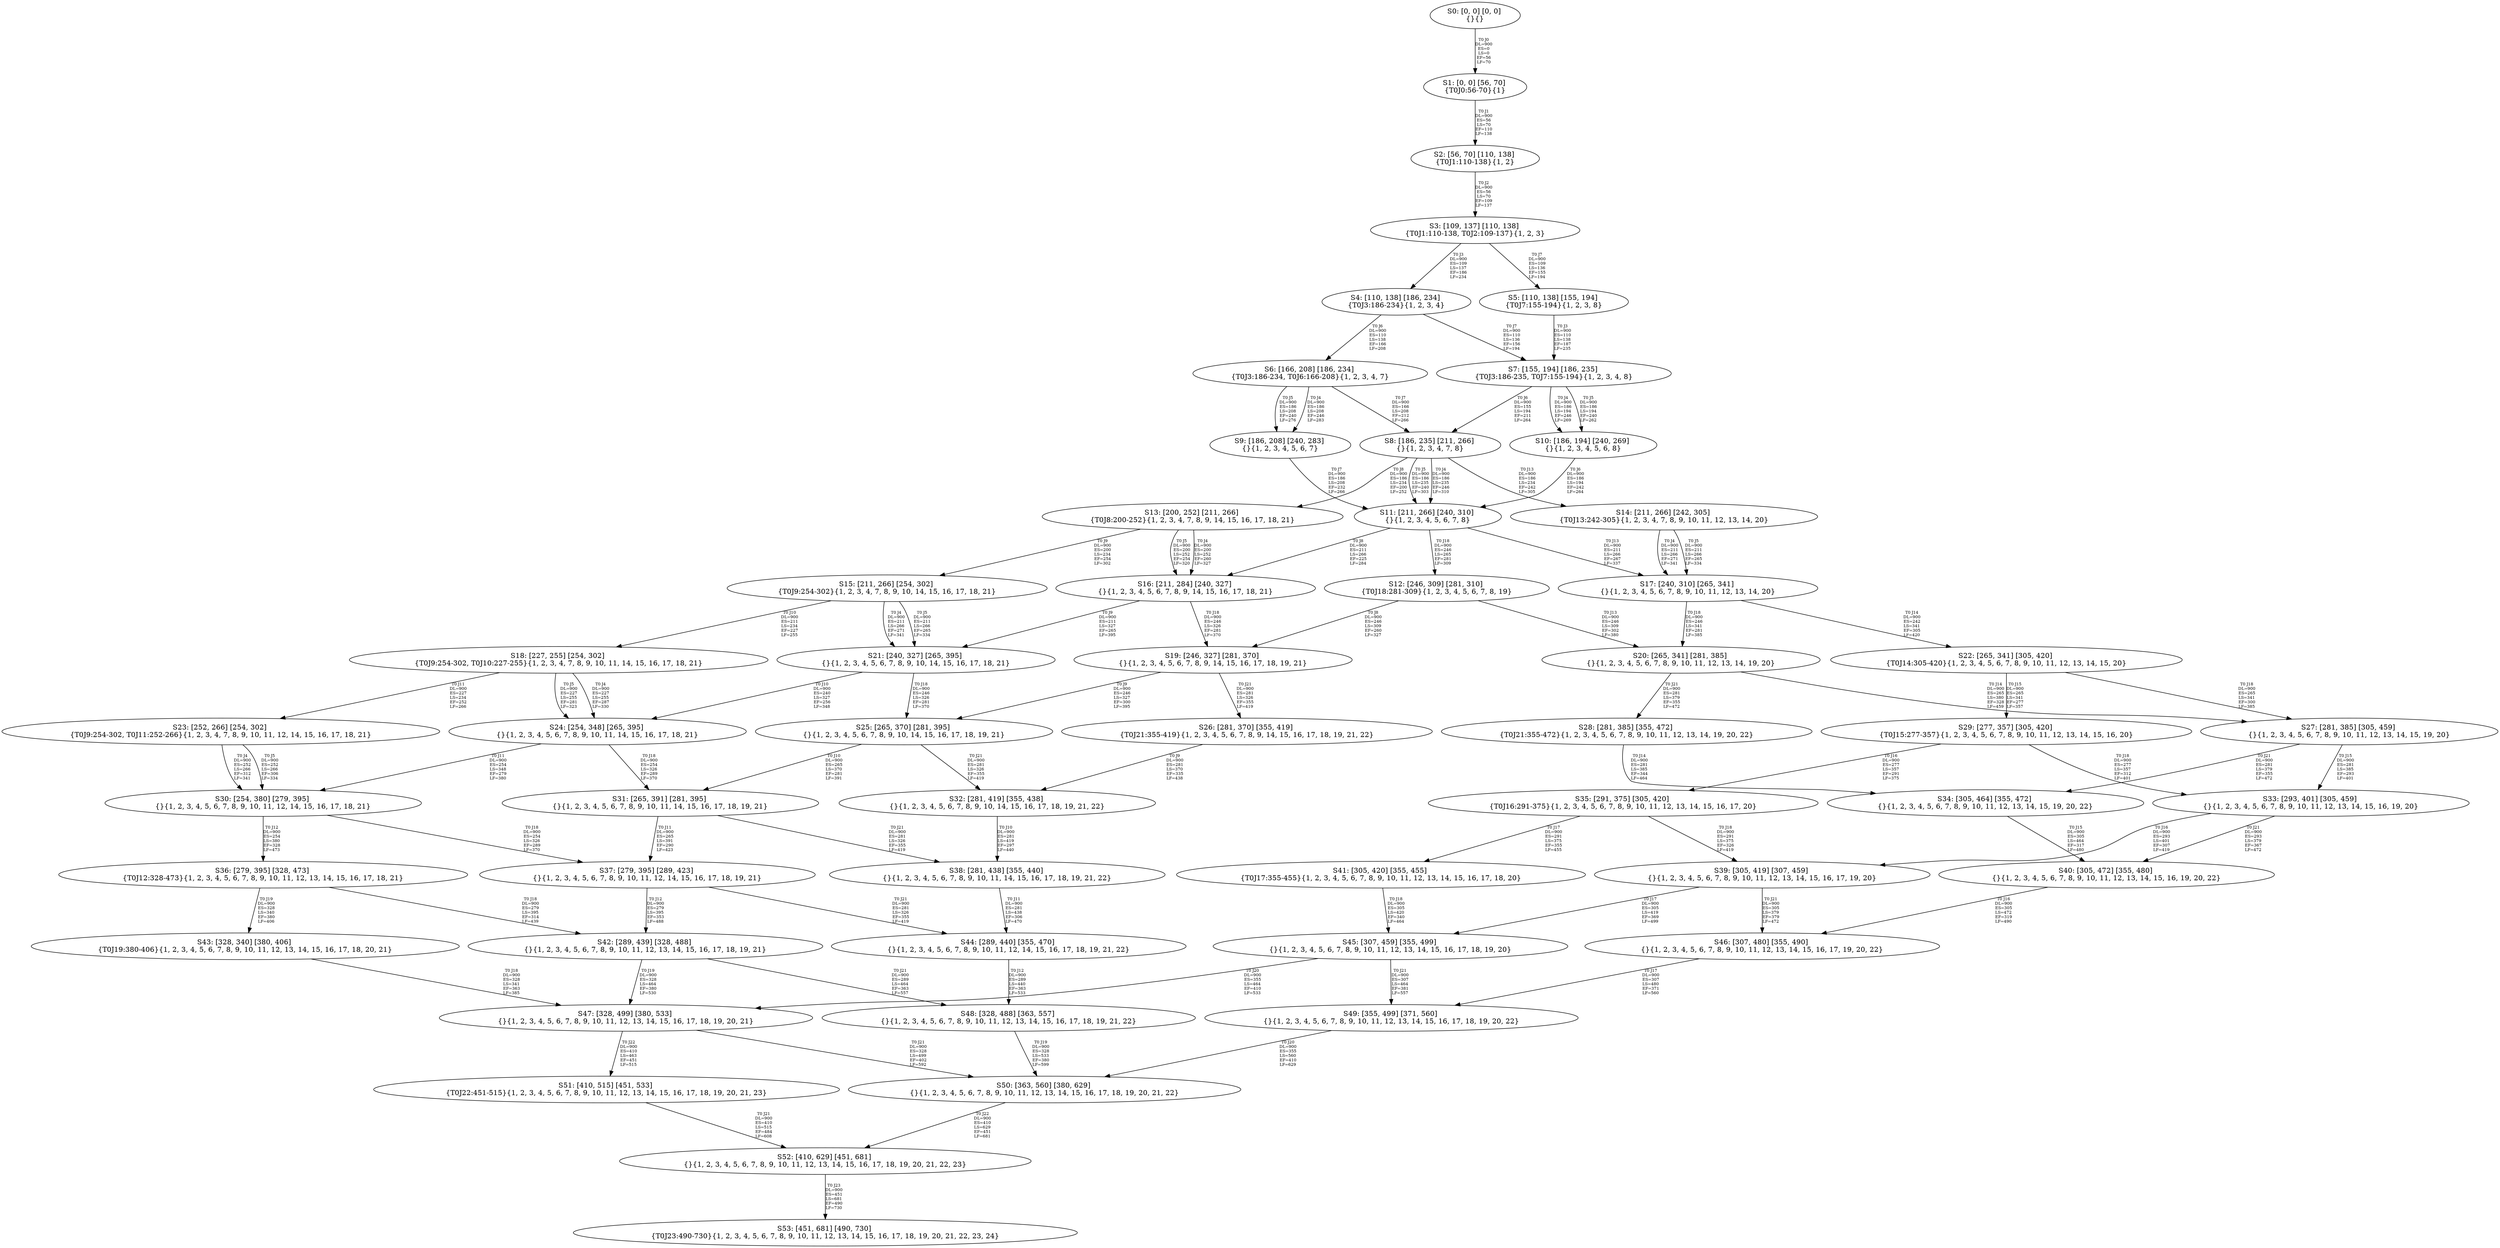 digraph {
	S0[label="S0: [0, 0] [0, 0] \n{}{}"];
	S1[label="S1: [0, 0] [56, 70] \n{T0J0:56-70}{1}"];
	S2[label="S2: [56, 70] [110, 138] \n{T0J1:110-138}{1, 2}"];
	S3[label="S3: [109, 137] [110, 138] \n{T0J1:110-138, T0J2:109-137}{1, 2, 3}"];
	S4[label="S4: [110, 138] [186, 234] \n{T0J3:186-234}{1, 2, 3, 4}"];
	S5[label="S5: [110, 138] [155, 194] \n{T0J7:155-194}{1, 2, 3, 8}"];
	S6[label="S6: [166, 208] [186, 234] \n{T0J3:186-234, T0J6:166-208}{1, 2, 3, 4, 7}"];
	S7[label="S7: [155, 194] [186, 235] \n{T0J3:186-235, T0J7:155-194}{1, 2, 3, 4, 8}"];
	S8[label="S8: [186, 235] [211, 266] \n{}{1, 2, 3, 4, 7, 8}"];
	S9[label="S9: [186, 208] [240, 283] \n{}{1, 2, 3, 4, 5, 6, 7}"];
	S10[label="S10: [186, 194] [240, 269] \n{}{1, 2, 3, 4, 5, 6, 8}"];
	S11[label="S11: [211, 266] [240, 310] \n{}{1, 2, 3, 4, 5, 6, 7, 8}"];
	S12[label="S12: [246, 309] [281, 310] \n{T0J18:281-309}{1, 2, 3, 4, 5, 6, 7, 8, 19}"];
	S13[label="S13: [200, 252] [211, 266] \n{T0J8:200-252}{1, 2, 3, 4, 7, 8, 9, 14, 15, 16, 17, 18, 21}"];
	S14[label="S14: [211, 266] [242, 305] \n{T0J13:242-305}{1, 2, 3, 4, 7, 8, 9, 10, 11, 12, 13, 14, 20}"];
	S15[label="S15: [211, 266] [254, 302] \n{T0J9:254-302}{1, 2, 3, 4, 7, 8, 9, 10, 14, 15, 16, 17, 18, 21}"];
	S16[label="S16: [211, 284] [240, 327] \n{}{1, 2, 3, 4, 5, 6, 7, 8, 9, 14, 15, 16, 17, 18, 21}"];
	S17[label="S17: [240, 310] [265, 341] \n{}{1, 2, 3, 4, 5, 6, 7, 8, 9, 10, 11, 12, 13, 14, 20}"];
	S18[label="S18: [227, 255] [254, 302] \n{T0J9:254-302, T0J10:227-255}{1, 2, 3, 4, 7, 8, 9, 10, 11, 14, 15, 16, 17, 18, 21}"];
	S19[label="S19: [246, 327] [281, 370] \n{}{1, 2, 3, 4, 5, 6, 7, 8, 9, 14, 15, 16, 17, 18, 19, 21}"];
	S20[label="S20: [265, 341] [281, 385] \n{}{1, 2, 3, 4, 5, 6, 7, 8, 9, 10, 11, 12, 13, 14, 19, 20}"];
	S21[label="S21: [240, 327] [265, 395] \n{}{1, 2, 3, 4, 5, 6, 7, 8, 9, 10, 14, 15, 16, 17, 18, 21}"];
	S22[label="S22: [265, 341] [305, 420] \n{T0J14:305-420}{1, 2, 3, 4, 5, 6, 7, 8, 9, 10, 11, 12, 13, 14, 15, 20}"];
	S23[label="S23: [252, 266] [254, 302] \n{T0J9:254-302, T0J11:252-266}{1, 2, 3, 4, 7, 8, 9, 10, 11, 12, 14, 15, 16, 17, 18, 21}"];
	S24[label="S24: [254, 348] [265, 395] \n{}{1, 2, 3, 4, 5, 6, 7, 8, 9, 10, 11, 14, 15, 16, 17, 18, 21}"];
	S25[label="S25: [265, 370] [281, 395] \n{}{1, 2, 3, 4, 5, 6, 7, 8, 9, 10, 14, 15, 16, 17, 18, 19, 21}"];
	S26[label="S26: [281, 370] [355, 419] \n{T0J21:355-419}{1, 2, 3, 4, 5, 6, 7, 8, 9, 14, 15, 16, 17, 18, 19, 21, 22}"];
	S27[label="S27: [281, 385] [305, 459] \n{}{1, 2, 3, 4, 5, 6, 7, 8, 9, 10, 11, 12, 13, 14, 15, 19, 20}"];
	S28[label="S28: [281, 385] [355, 472] \n{T0J21:355-472}{1, 2, 3, 4, 5, 6, 7, 8, 9, 10, 11, 12, 13, 14, 19, 20, 22}"];
	S29[label="S29: [277, 357] [305, 420] \n{T0J15:277-357}{1, 2, 3, 4, 5, 6, 7, 8, 9, 10, 11, 12, 13, 14, 15, 16, 20}"];
	S30[label="S30: [254, 380] [279, 395] \n{}{1, 2, 3, 4, 5, 6, 7, 8, 9, 10, 11, 12, 14, 15, 16, 17, 18, 21}"];
	S31[label="S31: [265, 391] [281, 395] \n{}{1, 2, 3, 4, 5, 6, 7, 8, 9, 10, 11, 14, 15, 16, 17, 18, 19, 21}"];
	S32[label="S32: [281, 419] [355, 438] \n{}{1, 2, 3, 4, 5, 6, 7, 8, 9, 10, 14, 15, 16, 17, 18, 19, 21, 22}"];
	S33[label="S33: [293, 401] [305, 459] \n{}{1, 2, 3, 4, 5, 6, 7, 8, 9, 10, 11, 12, 13, 14, 15, 16, 19, 20}"];
	S34[label="S34: [305, 464] [355, 472] \n{}{1, 2, 3, 4, 5, 6, 7, 8, 9, 10, 11, 12, 13, 14, 15, 19, 20, 22}"];
	S35[label="S35: [291, 375] [305, 420] \n{T0J16:291-375}{1, 2, 3, 4, 5, 6, 7, 8, 9, 10, 11, 12, 13, 14, 15, 16, 17, 20}"];
	S36[label="S36: [279, 395] [328, 473] \n{T0J12:328-473}{1, 2, 3, 4, 5, 6, 7, 8, 9, 10, 11, 12, 13, 14, 15, 16, 17, 18, 21}"];
	S37[label="S37: [279, 395] [289, 423] \n{}{1, 2, 3, 4, 5, 6, 7, 8, 9, 10, 11, 12, 14, 15, 16, 17, 18, 19, 21}"];
	S38[label="S38: [281, 438] [355, 440] \n{}{1, 2, 3, 4, 5, 6, 7, 8, 9, 10, 11, 14, 15, 16, 17, 18, 19, 21, 22}"];
	S39[label="S39: [305, 419] [307, 459] \n{}{1, 2, 3, 4, 5, 6, 7, 8, 9, 10, 11, 12, 13, 14, 15, 16, 17, 19, 20}"];
	S40[label="S40: [305, 472] [355, 480] \n{}{1, 2, 3, 4, 5, 6, 7, 8, 9, 10, 11, 12, 13, 14, 15, 16, 19, 20, 22}"];
	S41[label="S41: [305, 420] [355, 455] \n{T0J17:355-455}{1, 2, 3, 4, 5, 6, 7, 8, 9, 10, 11, 12, 13, 14, 15, 16, 17, 18, 20}"];
	S42[label="S42: [289, 439] [328, 488] \n{}{1, 2, 3, 4, 5, 6, 7, 8, 9, 10, 11, 12, 13, 14, 15, 16, 17, 18, 19, 21}"];
	S43[label="S43: [328, 340] [380, 406] \n{T0J19:380-406}{1, 2, 3, 4, 5, 6, 7, 8, 9, 10, 11, 12, 13, 14, 15, 16, 17, 18, 20, 21}"];
	S44[label="S44: [289, 440] [355, 470] \n{}{1, 2, 3, 4, 5, 6, 7, 8, 9, 10, 11, 12, 14, 15, 16, 17, 18, 19, 21, 22}"];
	S45[label="S45: [307, 459] [355, 499] \n{}{1, 2, 3, 4, 5, 6, 7, 8, 9, 10, 11, 12, 13, 14, 15, 16, 17, 18, 19, 20}"];
	S46[label="S46: [307, 480] [355, 490] \n{}{1, 2, 3, 4, 5, 6, 7, 8, 9, 10, 11, 12, 13, 14, 15, 16, 17, 19, 20, 22}"];
	S47[label="S47: [328, 499] [380, 533] \n{}{1, 2, 3, 4, 5, 6, 7, 8, 9, 10, 11, 12, 13, 14, 15, 16, 17, 18, 19, 20, 21}"];
	S48[label="S48: [328, 488] [363, 557] \n{}{1, 2, 3, 4, 5, 6, 7, 8, 9, 10, 11, 12, 13, 14, 15, 16, 17, 18, 19, 21, 22}"];
	S49[label="S49: [355, 499] [371, 560] \n{}{1, 2, 3, 4, 5, 6, 7, 8, 9, 10, 11, 12, 13, 14, 15, 16, 17, 18, 19, 20, 22}"];
	S50[label="S50: [363, 560] [380, 629] \n{}{1, 2, 3, 4, 5, 6, 7, 8, 9, 10, 11, 12, 13, 14, 15, 16, 17, 18, 19, 20, 21, 22}"];
	S51[label="S51: [410, 515] [451, 533] \n{T0J22:451-515}{1, 2, 3, 4, 5, 6, 7, 8, 9, 10, 11, 12, 13, 14, 15, 16, 17, 18, 19, 20, 21, 23}"];
	S52[label="S52: [410, 629] [451, 681] \n{}{1, 2, 3, 4, 5, 6, 7, 8, 9, 10, 11, 12, 13, 14, 15, 16, 17, 18, 19, 20, 21, 22, 23}"];
	S53[label="S53: [451, 681] [490, 730] \n{T0J23:490-730}{1, 2, 3, 4, 5, 6, 7, 8, 9, 10, 11, 12, 13, 14, 15, 16, 17, 18, 19, 20, 21, 22, 23, 24}"];
	S0 -> S1[label="T0 J0\nDL=900\nES=0\nLS=0\nEF=56\nLF=70",fontsize=8];
	S1 -> S2[label="T0 J1\nDL=900\nES=56\nLS=70\nEF=110\nLF=138",fontsize=8];
	S2 -> S3[label="T0 J2\nDL=900\nES=56\nLS=70\nEF=109\nLF=137",fontsize=8];
	S3 -> S4[label="T0 J3\nDL=900\nES=109\nLS=137\nEF=186\nLF=234",fontsize=8];
	S3 -> S5[label="T0 J7\nDL=900\nES=109\nLS=136\nEF=155\nLF=194",fontsize=8];
	S4 -> S6[label="T0 J6\nDL=900\nES=110\nLS=138\nEF=166\nLF=208",fontsize=8];
	S4 -> S7[label="T0 J7\nDL=900\nES=110\nLS=136\nEF=156\nLF=194",fontsize=8];
	S5 -> S7[label="T0 J3\nDL=900\nES=110\nLS=138\nEF=187\nLF=235",fontsize=8];
	S6 -> S9[label="T0 J4\nDL=900\nES=186\nLS=208\nEF=246\nLF=283",fontsize=8];
	S6 -> S9[label="T0 J5\nDL=900\nES=186\nLS=208\nEF=240\nLF=276",fontsize=8];
	S6 -> S8[label="T0 J7\nDL=900\nES=166\nLS=208\nEF=212\nLF=266",fontsize=8];
	S7 -> S10[label="T0 J4\nDL=900\nES=186\nLS=194\nEF=246\nLF=269",fontsize=8];
	S7 -> S10[label="T0 J5\nDL=900\nES=186\nLS=194\nEF=240\nLF=262",fontsize=8];
	S7 -> S8[label="T0 J6\nDL=900\nES=155\nLS=194\nEF=211\nLF=264",fontsize=8];
	S8 -> S11[label="T0 J4\nDL=900\nES=186\nLS=235\nEF=246\nLF=310",fontsize=8];
	S8 -> S11[label="T0 J5\nDL=900\nES=186\nLS=235\nEF=240\nLF=303",fontsize=8];
	S8 -> S13[label="T0 J8\nDL=900\nES=186\nLS=234\nEF=200\nLF=252",fontsize=8];
	S8 -> S14[label="T0 J13\nDL=900\nES=186\nLS=234\nEF=242\nLF=305",fontsize=8];
	S9 -> S11[label="T0 J7\nDL=900\nES=186\nLS=208\nEF=232\nLF=266",fontsize=8];
	S10 -> S11[label="T0 J6\nDL=900\nES=186\nLS=194\nEF=242\nLF=264",fontsize=8];
	S11 -> S16[label="T0 J8\nDL=900\nES=211\nLS=266\nEF=225\nLF=284",fontsize=8];
	S11 -> S17[label="T0 J13\nDL=900\nES=211\nLS=266\nEF=267\nLF=337",fontsize=8];
	S11 -> S12[label="T0 J18\nDL=900\nES=246\nLS=265\nEF=281\nLF=309",fontsize=8];
	S12 -> S19[label="T0 J8\nDL=900\nES=246\nLS=309\nEF=260\nLF=327",fontsize=8];
	S12 -> S20[label="T0 J13\nDL=900\nES=246\nLS=309\nEF=302\nLF=380",fontsize=8];
	S13 -> S16[label="T0 J4\nDL=900\nES=200\nLS=252\nEF=260\nLF=327",fontsize=8];
	S13 -> S16[label="T0 J5\nDL=900\nES=200\nLS=252\nEF=254\nLF=320",fontsize=8];
	S13 -> S15[label="T0 J9\nDL=900\nES=200\nLS=234\nEF=254\nLF=302",fontsize=8];
	S14 -> S17[label="T0 J4\nDL=900\nES=211\nLS=266\nEF=271\nLF=341",fontsize=8];
	S14 -> S17[label="T0 J5\nDL=900\nES=211\nLS=266\nEF=265\nLF=334",fontsize=8];
	S15 -> S21[label="T0 J4\nDL=900\nES=211\nLS=266\nEF=271\nLF=341",fontsize=8];
	S15 -> S21[label="T0 J5\nDL=900\nES=211\nLS=266\nEF=265\nLF=334",fontsize=8];
	S15 -> S18[label="T0 J10\nDL=900\nES=211\nLS=234\nEF=227\nLF=255",fontsize=8];
	S16 -> S21[label="T0 J9\nDL=900\nES=211\nLS=327\nEF=265\nLF=395",fontsize=8];
	S16 -> S19[label="T0 J18\nDL=900\nES=246\nLS=326\nEF=281\nLF=370",fontsize=8];
	S17 -> S22[label="T0 J14\nDL=900\nES=242\nLS=341\nEF=305\nLF=420",fontsize=8];
	S17 -> S20[label="T0 J18\nDL=900\nES=246\nLS=341\nEF=281\nLF=385",fontsize=8];
	S18 -> S24[label="T0 J4\nDL=900\nES=227\nLS=255\nEF=287\nLF=330",fontsize=8];
	S18 -> S24[label="T0 J5\nDL=900\nES=227\nLS=255\nEF=281\nLF=323",fontsize=8];
	S18 -> S23[label="T0 J11\nDL=900\nES=227\nLS=234\nEF=252\nLF=266",fontsize=8];
	S19 -> S25[label="T0 J9\nDL=900\nES=246\nLS=327\nEF=300\nLF=395",fontsize=8];
	S19 -> S26[label="T0 J21\nDL=900\nES=281\nLS=326\nEF=355\nLF=419",fontsize=8];
	S20 -> S27[label="T0 J14\nDL=900\nES=265\nLS=380\nEF=328\nLF=459",fontsize=8];
	S20 -> S28[label="T0 J21\nDL=900\nES=281\nLS=379\nEF=355\nLF=472",fontsize=8];
	S21 -> S24[label="T0 J10\nDL=900\nES=240\nLS=327\nEF=256\nLF=348",fontsize=8];
	S21 -> S25[label="T0 J18\nDL=900\nES=246\nLS=326\nEF=281\nLF=370",fontsize=8];
	S22 -> S29[label="T0 J15\nDL=900\nES=265\nLS=341\nEF=277\nLF=357",fontsize=8];
	S22 -> S27[label="T0 J18\nDL=900\nES=265\nLS=341\nEF=300\nLF=385",fontsize=8];
	S23 -> S30[label="T0 J4\nDL=900\nES=252\nLS=266\nEF=312\nLF=341",fontsize=8];
	S23 -> S30[label="T0 J5\nDL=900\nES=252\nLS=266\nEF=306\nLF=334",fontsize=8];
	S24 -> S30[label="T0 J11\nDL=900\nES=254\nLS=348\nEF=279\nLF=380",fontsize=8];
	S24 -> S31[label="T0 J18\nDL=900\nES=254\nLS=326\nEF=289\nLF=370",fontsize=8];
	S25 -> S31[label="T0 J10\nDL=900\nES=265\nLS=370\nEF=281\nLF=391",fontsize=8];
	S25 -> S32[label="T0 J21\nDL=900\nES=281\nLS=326\nEF=355\nLF=419",fontsize=8];
	S26 -> S32[label="T0 J9\nDL=900\nES=281\nLS=370\nEF=335\nLF=438",fontsize=8];
	S27 -> S33[label="T0 J15\nDL=900\nES=281\nLS=385\nEF=293\nLF=401",fontsize=8];
	S27 -> S34[label="T0 J21\nDL=900\nES=281\nLS=379\nEF=355\nLF=472",fontsize=8];
	S28 -> S34[label="T0 J14\nDL=900\nES=281\nLS=385\nEF=344\nLF=464",fontsize=8];
	S29 -> S35[label="T0 J16\nDL=900\nES=277\nLS=357\nEF=291\nLF=375",fontsize=8];
	S29 -> S33[label="T0 J18\nDL=900\nES=277\nLS=357\nEF=312\nLF=401",fontsize=8];
	S30 -> S36[label="T0 J12\nDL=900\nES=254\nLS=380\nEF=328\nLF=473",fontsize=8];
	S30 -> S37[label="T0 J18\nDL=900\nES=254\nLS=326\nEF=289\nLF=370",fontsize=8];
	S31 -> S37[label="T0 J11\nDL=900\nES=265\nLS=391\nEF=290\nLF=423",fontsize=8];
	S31 -> S38[label="T0 J21\nDL=900\nES=281\nLS=326\nEF=355\nLF=419",fontsize=8];
	S32 -> S38[label="T0 J10\nDL=900\nES=281\nLS=419\nEF=297\nLF=440",fontsize=8];
	S33 -> S39[label="T0 J16\nDL=900\nES=293\nLS=401\nEF=307\nLF=419",fontsize=8];
	S33 -> S40[label="T0 J21\nDL=900\nES=293\nLS=379\nEF=367\nLF=472",fontsize=8];
	S34 -> S40[label="T0 J15\nDL=900\nES=305\nLS=464\nEF=317\nLF=480",fontsize=8];
	S35 -> S41[label="T0 J17\nDL=900\nES=291\nLS=375\nEF=355\nLF=455",fontsize=8];
	S35 -> S39[label="T0 J18\nDL=900\nES=291\nLS=375\nEF=326\nLF=419",fontsize=8];
	S36 -> S42[label="T0 J18\nDL=900\nES=279\nLS=395\nEF=314\nLF=439",fontsize=8];
	S36 -> S43[label="T0 J19\nDL=900\nES=328\nLS=340\nEF=380\nLF=406",fontsize=8];
	S37 -> S42[label="T0 J12\nDL=900\nES=279\nLS=395\nEF=353\nLF=488",fontsize=8];
	S37 -> S44[label="T0 J21\nDL=900\nES=281\nLS=326\nEF=355\nLF=419",fontsize=8];
	S38 -> S44[label="T0 J11\nDL=900\nES=281\nLS=438\nEF=306\nLF=470",fontsize=8];
	S39 -> S45[label="T0 J17\nDL=900\nES=305\nLS=419\nEF=369\nLF=499",fontsize=8];
	S39 -> S46[label="T0 J21\nDL=900\nES=305\nLS=379\nEF=379\nLF=472",fontsize=8];
	S40 -> S46[label="T0 J16\nDL=900\nES=305\nLS=472\nEF=319\nLF=490",fontsize=8];
	S41 -> S45[label="T0 J18\nDL=900\nES=305\nLS=420\nEF=340\nLF=464",fontsize=8];
	S42 -> S47[label="T0 J19\nDL=900\nES=328\nLS=464\nEF=380\nLF=530",fontsize=8];
	S42 -> S48[label="T0 J21\nDL=900\nES=289\nLS=464\nEF=363\nLF=557",fontsize=8];
	S43 -> S47[label="T0 J18\nDL=900\nES=328\nLS=341\nEF=363\nLF=385",fontsize=8];
	S44 -> S48[label="T0 J12\nDL=900\nES=289\nLS=440\nEF=363\nLF=533",fontsize=8];
	S45 -> S47[label="T0 J20\nDL=900\nES=355\nLS=464\nEF=410\nLF=533",fontsize=8];
	S45 -> S49[label="T0 J21\nDL=900\nES=307\nLS=464\nEF=381\nLF=557",fontsize=8];
	S46 -> S49[label="T0 J17\nDL=900\nES=307\nLS=480\nEF=371\nLF=560",fontsize=8];
	S47 -> S50[label="T0 J21\nDL=900\nES=328\nLS=499\nEF=402\nLF=592",fontsize=8];
	S47 -> S51[label="T0 J22\nDL=900\nES=410\nLS=463\nEF=451\nLF=515",fontsize=8];
	S48 -> S50[label="T0 J19\nDL=900\nES=328\nLS=533\nEF=380\nLF=599",fontsize=8];
	S49 -> S50[label="T0 J20\nDL=900\nES=355\nLS=560\nEF=410\nLF=629",fontsize=8];
	S50 -> S52[label="T0 J22\nDL=900\nES=410\nLS=629\nEF=451\nLF=681",fontsize=8];
	S51 -> S52[label="T0 J21\nDL=900\nES=410\nLS=515\nEF=484\nLF=608",fontsize=8];
	S52 -> S53[label="T0 J23\nDL=900\nES=451\nLS=681\nEF=490\nLF=730",fontsize=8];
}

